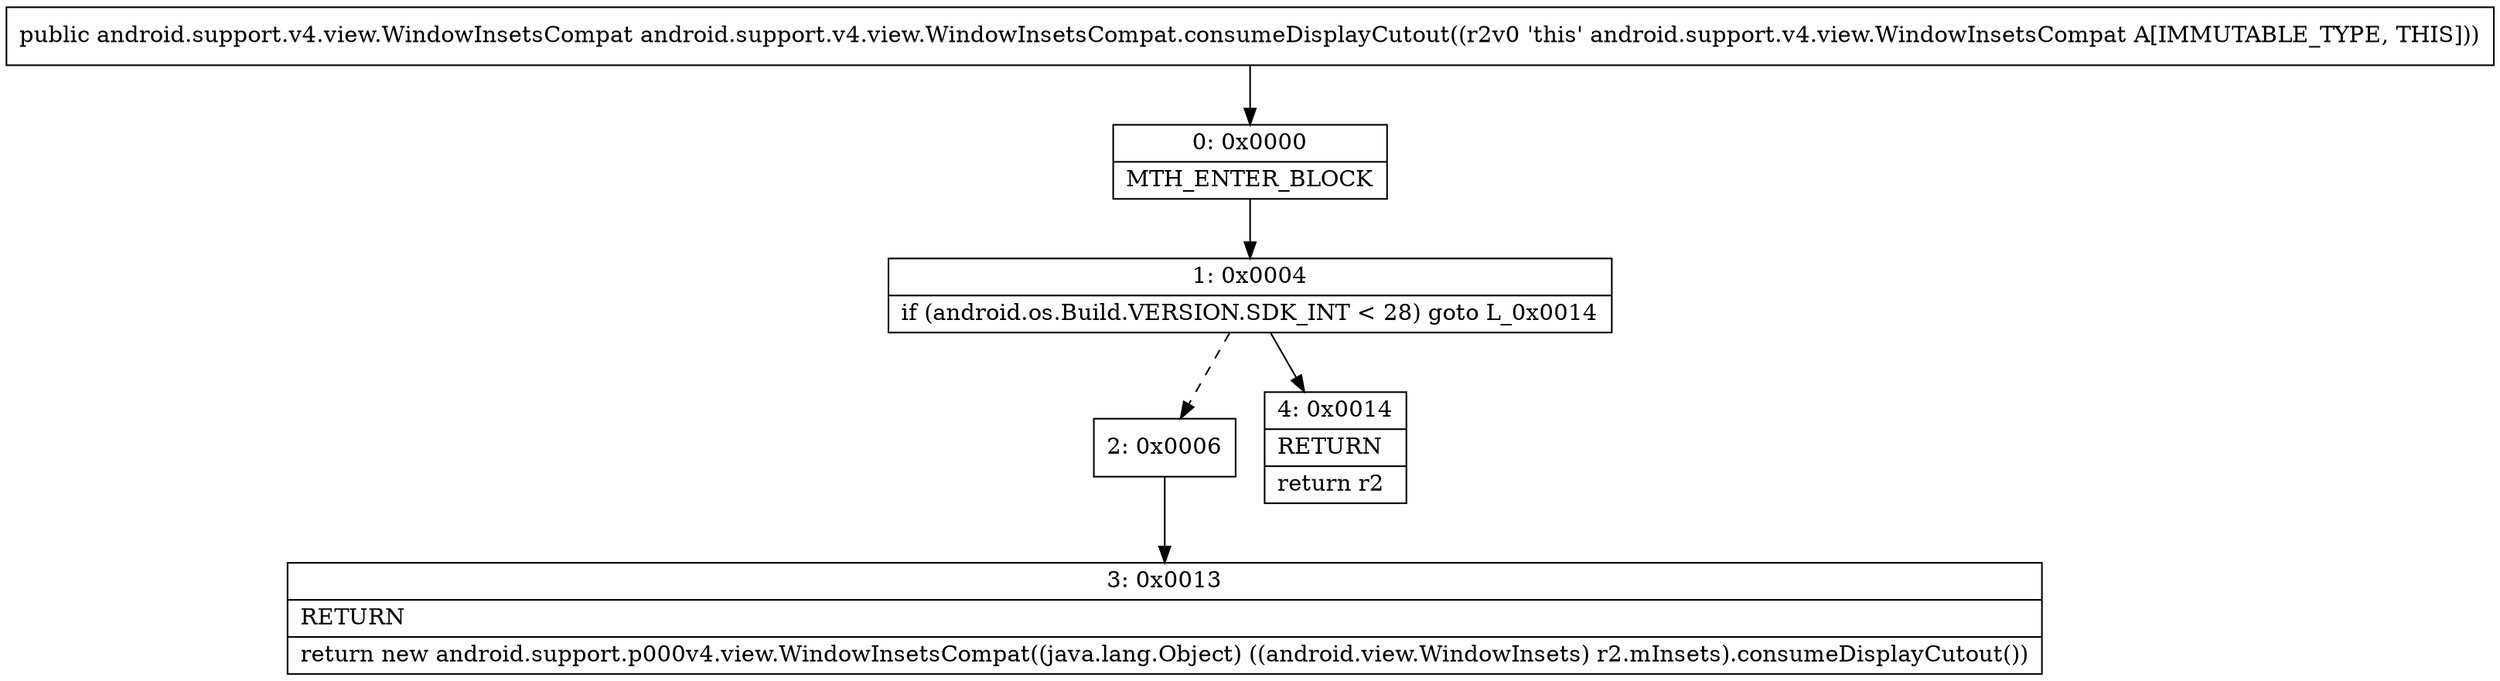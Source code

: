 digraph "CFG forandroid.support.v4.view.WindowInsetsCompat.consumeDisplayCutout()Landroid\/support\/v4\/view\/WindowInsetsCompat;" {
Node_0 [shape=record,label="{0\:\ 0x0000|MTH_ENTER_BLOCK\l}"];
Node_1 [shape=record,label="{1\:\ 0x0004|if (android.os.Build.VERSION.SDK_INT \< 28) goto L_0x0014\l}"];
Node_2 [shape=record,label="{2\:\ 0x0006}"];
Node_3 [shape=record,label="{3\:\ 0x0013|RETURN\l|return new android.support.p000v4.view.WindowInsetsCompat((java.lang.Object) ((android.view.WindowInsets) r2.mInsets).consumeDisplayCutout())\l}"];
Node_4 [shape=record,label="{4\:\ 0x0014|RETURN\l|return r2\l}"];
MethodNode[shape=record,label="{public android.support.v4.view.WindowInsetsCompat android.support.v4.view.WindowInsetsCompat.consumeDisplayCutout((r2v0 'this' android.support.v4.view.WindowInsetsCompat A[IMMUTABLE_TYPE, THIS])) }"];
MethodNode -> Node_0;
Node_0 -> Node_1;
Node_1 -> Node_2[style=dashed];
Node_1 -> Node_4;
Node_2 -> Node_3;
}

